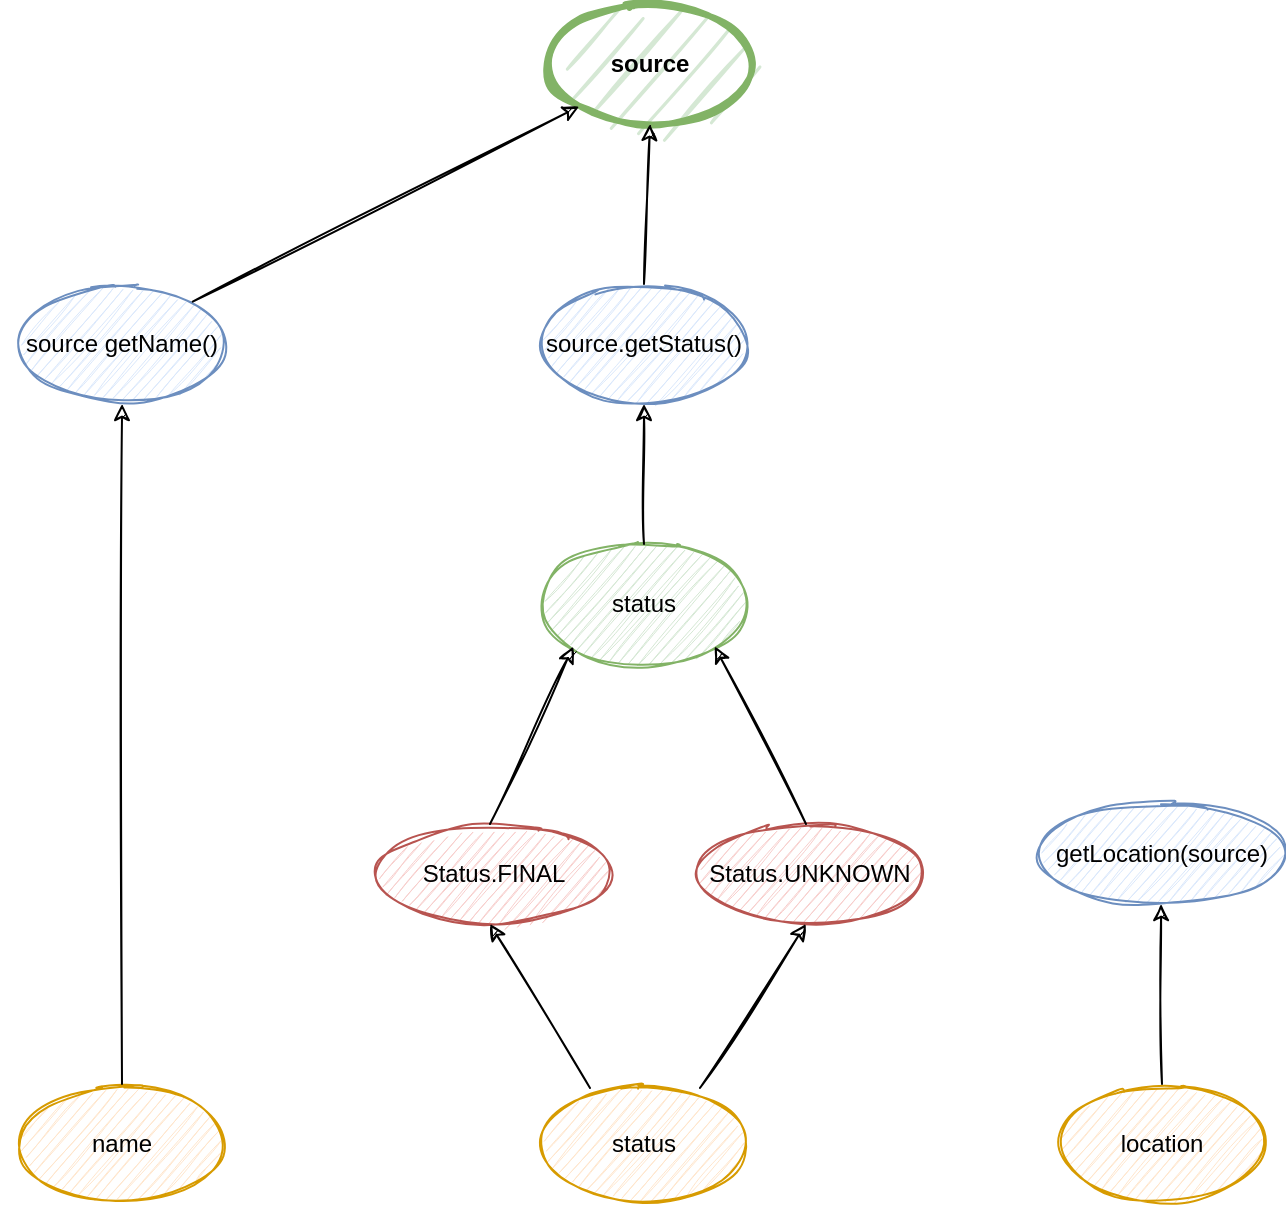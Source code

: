 <mxfile version="14.5.7" type="github">
  <diagram id="zpzRGGZIATb5uv67xp2l" name="Page-1">
    <mxGraphModel dx="946" dy="662" grid="1" gridSize="10" guides="1" tooltips="1" connect="1" arrows="1" fold="1" page="1" pageScale="1" pageWidth="827" pageHeight="1169" math="0" shadow="0">
      <root>
        <mxCell id="0" />
        <mxCell id="1" parent="0" />
        <mxCell id="wOuzQVZIBbvn-b8g_K0J-32" value="name" style="ellipse;whiteSpace=wrap;html=1;fillColor=#ffe6cc;strokeColor=#d79b00;sketch=1;" parent="1" vertex="1">
          <mxGeometry x="120" y="590" width="100" height="60" as="geometry" />
        </mxCell>
        <mxCell id="wOuzQVZIBbvn-b8g_K0J-33" value="status" style="ellipse;whiteSpace=wrap;html=1;fillColor=#ffe6cc;strokeColor=#d79b00;sketch=1;" parent="1" vertex="1">
          <mxGeometry x="381" y="590" width="100" height="60" as="geometry" />
        </mxCell>
        <mxCell id="wOuzQVZIBbvn-b8g_K0J-34" value="location" style="ellipse;whiteSpace=wrap;html=1;fillColor=#ffe6cc;strokeColor=#d79b00;sketch=1;" parent="1" vertex="1">
          <mxGeometry x="640" y="590" width="100" height="60" as="geometry" />
        </mxCell>
        <mxCell id="wOuzQVZIBbvn-b8g_K0J-35" value="Status.FINAL" style="ellipse;whiteSpace=wrap;html=1;fillColor=#f8cecc;strokeColor=#b85450;sketch=1;" parent="1" vertex="1">
          <mxGeometry x="299" y="460" width="114" height="50" as="geometry" />
        </mxCell>
        <mxCell id="wOuzQVZIBbvn-b8g_K0J-36" value="Status.UNKNOWN" style="ellipse;whiteSpace=wrap;html=1;fillColor=#f8cecc;strokeColor=#b85450;sketch=1;" parent="1" vertex="1">
          <mxGeometry x="459" y="460" width="110" height="50" as="geometry" />
        </mxCell>
        <mxCell id="wOuzQVZIBbvn-b8g_K0J-37" value="&lt;b&gt;source&lt;/b&gt;" style="ellipse;whiteSpace=wrap;html=1;sketch=1;fillColor=#d5e8d4;strokeColor=#82b366;strokeWidth=3;" parent="1" vertex="1">
          <mxGeometry x="384" y="50" width="100" height="60" as="geometry" />
        </mxCell>
        <mxCell id="wOuzQVZIBbvn-b8g_K0J-38" value="" style="endArrow=classic;html=1;entryX=0.5;entryY=1;entryDx=0;entryDy=0;exitX=0.78;exitY=0.033;exitDx=0;exitDy=0;exitPerimeter=0;sketch=1;" parent="1" source="wOuzQVZIBbvn-b8g_K0J-33" edge="1">
          <mxGeometry width="50" height="50" relative="1" as="geometry">
            <mxPoint x="517" y="580" as="sourcePoint" />
            <mxPoint x="512" y="510" as="targetPoint" />
          </mxGeometry>
        </mxCell>
        <mxCell id="wOuzQVZIBbvn-b8g_K0J-39" value="" style="endArrow=classic;html=1;entryX=0.5;entryY=1;entryDx=0;entryDy=0;exitX=0.23;exitY=0.033;exitDx=0;exitDy=0;exitPerimeter=0;sketch=1;" parent="1" source="wOuzQVZIBbvn-b8g_K0J-33" edge="1">
          <mxGeometry width="50" height="50" relative="1" as="geometry">
            <mxPoint x="357" y="560" as="sourcePoint" />
            <mxPoint x="354" y="510" as="targetPoint" />
          </mxGeometry>
        </mxCell>
        <mxCell id="wOuzQVZIBbvn-b8g_K0J-40" value="" style="endArrow=classic;html=1;exitX=0.5;exitY=0;exitDx=0;exitDy=0;sketch=1;entryX=0.5;entryY=1;entryDx=0;entryDy=0;" parent="1" source="wOuzQVZIBbvn-b8g_K0J-32" target="wOuzQVZIBbvn-b8g_K0J-47" edge="1">
          <mxGeometry width="50" height="50" relative="1" as="geometry">
            <mxPoint x="190" y="450" as="sourcePoint" />
            <mxPoint x="250" y="330" as="targetPoint" />
          </mxGeometry>
        </mxCell>
        <mxCell id="wOuzQVZIBbvn-b8g_K0J-41" value="" style="endArrow=classic;html=1;entryX=0.5;entryY=1;entryDx=0;entryDy=0;exitX=0.5;exitY=0;exitDx=0;exitDy=0;sketch=1;" parent="1" source="wOuzQVZIBbvn-b8g_K0J-34" target="wOuzQVZIBbvn-b8g_K0J-42" edge="1">
          <mxGeometry width="50" height="50" relative="1" as="geometry">
            <mxPoint x="690" y="490" as="sourcePoint" />
            <mxPoint x="750.793" y="407.441" as="targetPoint" />
          </mxGeometry>
        </mxCell>
        <mxCell id="wOuzQVZIBbvn-b8g_K0J-42" value="getLocation(source)" style="ellipse;whiteSpace=wrap;html=1;fillColor=#dae8fc;strokeColor=#6c8ebf;sketch=1;" parent="1" vertex="1">
          <mxGeometry x="629.5" y="450" width="120" height="50" as="geometry" />
        </mxCell>
        <mxCell id="wOuzQVZIBbvn-b8g_K0J-43" value="status" style="ellipse;whiteSpace=wrap;html=1;fillColor=#d5e8d4;strokeColor=#82b366;sketch=1;" parent="1" vertex="1">
          <mxGeometry x="381" y="320" width="100" height="60" as="geometry" />
        </mxCell>
        <mxCell id="wOuzQVZIBbvn-b8g_K0J-44" value="" style="endArrow=classic;html=1;sketch=1;entryX=0.5;entryY=1;entryDx=0;entryDy=0;" parent="1" source="wOuzQVZIBbvn-b8g_K0J-43" target="wOuzQVZIBbvn-b8g_K0J-49" edge="1">
          <mxGeometry width="50" height="50" relative="1" as="geometry">
            <mxPoint x="560" y="210" as="sourcePoint" />
            <mxPoint x="434" y="250" as="targetPoint" />
          </mxGeometry>
        </mxCell>
        <mxCell id="wOuzQVZIBbvn-b8g_K0J-45" value="" style="endArrow=classic;html=1;entryX=0;entryY=1;entryDx=0;entryDy=0;exitX=0.5;exitY=0;exitDx=0;exitDy=0;sketch=1;" parent="1" target="wOuzQVZIBbvn-b8g_K0J-43" edge="1">
          <mxGeometry width="50" height="50" relative="1" as="geometry">
            <mxPoint x="354" y="460" as="sourcePoint" />
            <mxPoint x="397" y="308.02" as="targetPoint" />
          </mxGeometry>
        </mxCell>
        <mxCell id="wOuzQVZIBbvn-b8g_K0J-46" value="" style="endArrow=classic;html=1;entryX=1;entryY=1;entryDx=0;entryDy=0;exitX=0.5;exitY=0;exitDx=0;exitDy=0;sketch=1;" parent="1" target="wOuzQVZIBbvn-b8g_K0J-43" edge="1">
          <mxGeometry width="50" height="50" relative="1" as="geometry">
            <mxPoint x="512" y="460" as="sourcePoint" />
            <mxPoint x="547" y="358.02" as="targetPoint" />
          </mxGeometry>
        </mxCell>
        <mxCell id="wOuzQVZIBbvn-b8g_K0J-47" value="source getName()" style="ellipse;whiteSpace=wrap;html=1;fillColor=#dae8fc;strokeColor=#6c8ebf;sketch=1;" parent="1" vertex="1">
          <mxGeometry x="120" y="190" width="100" height="60" as="geometry" />
        </mxCell>
        <mxCell id="wOuzQVZIBbvn-b8g_K0J-48" value="" style="endArrow=classic;html=1;exitX=1;exitY=0;exitDx=0;exitDy=0;sketch=1;entryX=0;entryY=1;entryDx=0;entryDy=0;" parent="1" source="wOuzQVZIBbvn-b8g_K0J-47" target="wOuzQVZIBbvn-b8g_K0J-37" edge="1">
          <mxGeometry width="50" height="50" relative="1" as="geometry">
            <mxPoint x="284" y="270" as="sourcePoint" />
            <mxPoint x="384" y="110" as="targetPoint" />
          </mxGeometry>
        </mxCell>
        <mxCell id="wOuzQVZIBbvn-b8g_K0J-49" value="&lt;span&gt;source.getStatus()&lt;/span&gt;" style="ellipse;whiteSpace=wrap;html=1;fillColor=#dae8fc;strokeColor=#6c8ebf;sketch=1;" parent="1" vertex="1">
          <mxGeometry x="381" y="190" width="100" height="60" as="geometry" />
        </mxCell>
        <mxCell id="wOuzQVZIBbvn-b8g_K0J-50" value="" style="endArrow=classic;html=1;sketch=1;entryX=0.5;entryY=1;entryDx=0;entryDy=0;exitX=0.5;exitY=0;exitDx=0;exitDy=0;" parent="1" source="wOuzQVZIBbvn-b8g_K0J-49" target="wOuzQVZIBbvn-b8g_K0J-37" edge="1">
          <mxGeometry width="50" height="50" relative="1" as="geometry">
            <mxPoint x="440" y="150" as="sourcePoint" />
            <mxPoint x="440" y="80" as="targetPoint" />
          </mxGeometry>
        </mxCell>
        <mxCell id="wOuzQVZIBbvn-b8g_K0J-58" value="" style="endArrow=none;html=1;strokeWidth=1;fontColor=#FFFFFF;strokeColor=#FFFFFF;" parent="1" edge="1">
          <mxGeometry width="50" height="50" relative="1" as="geometry">
            <mxPoint x="120" y="660" as="sourcePoint" />
            <mxPoint x="750" y="660" as="targetPoint" />
          </mxGeometry>
        </mxCell>
        <mxCell id="wOuzQVZIBbvn-b8g_K0J-59" value="" style="endArrow=none;html=1;strokeWidth=1;fontColor=#FFFFFF;strokeColor=#FFFFFF;" parent="1" edge="1">
          <mxGeometry width="50" height="50" relative="1" as="geometry">
            <mxPoint x="110" y="650" as="sourcePoint" />
            <mxPoint x="110" y="190" as="targetPoint" />
          </mxGeometry>
        </mxCell>
      </root>
    </mxGraphModel>
  </diagram>
</mxfile>
